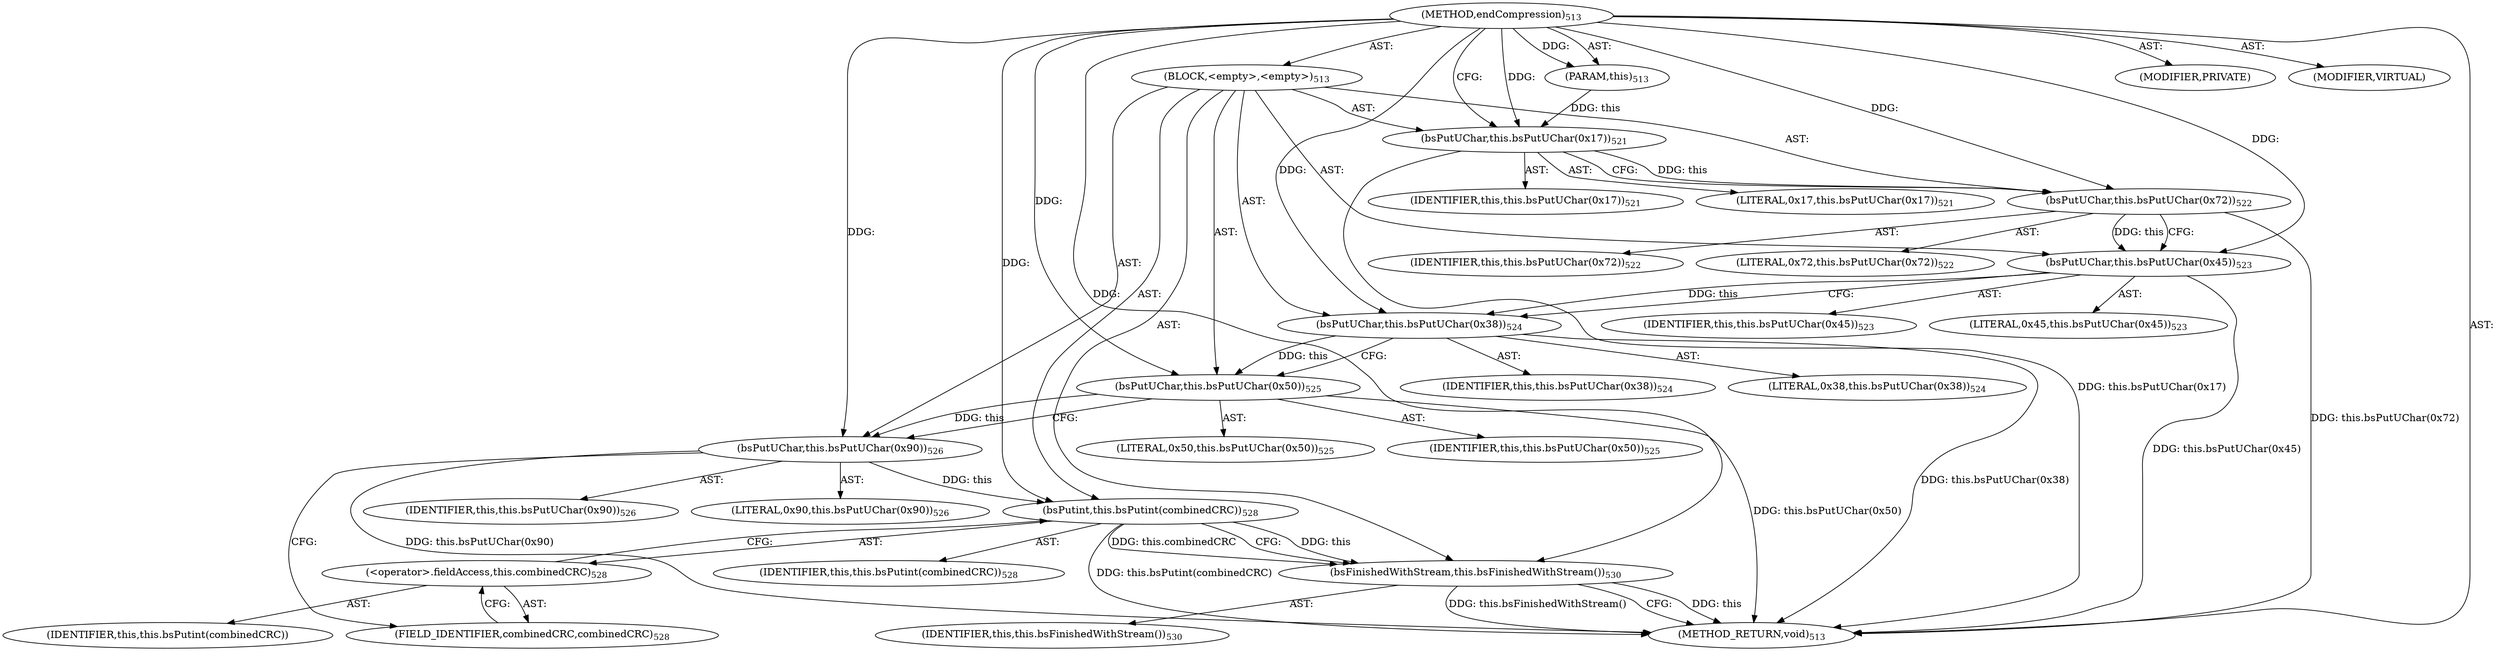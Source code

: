 digraph "endCompression" {  
"111669149709" [label = <(METHOD,endCompression)<SUB>513</SUB>> ]
"115964116998" [label = <(PARAM,this)<SUB>513</SUB>> ]
"25769803836" [label = <(BLOCK,&lt;empty&gt;,&lt;empty&gt;)<SUB>513</SUB>> ]
"30064771579" [label = <(bsPutUChar,this.bsPutUChar(0x17))<SUB>521</SUB>> ]
"68719476758" [label = <(IDENTIFIER,this,this.bsPutUChar(0x17))<SUB>521</SUB>> ]
"90194313367" [label = <(LITERAL,0x17,this.bsPutUChar(0x17))<SUB>521</SUB>> ]
"30064771580" [label = <(bsPutUChar,this.bsPutUChar(0x72))<SUB>522</SUB>> ]
"68719476759" [label = <(IDENTIFIER,this,this.bsPutUChar(0x72))<SUB>522</SUB>> ]
"90194313368" [label = <(LITERAL,0x72,this.bsPutUChar(0x72))<SUB>522</SUB>> ]
"30064771581" [label = <(bsPutUChar,this.bsPutUChar(0x45))<SUB>523</SUB>> ]
"68719476760" [label = <(IDENTIFIER,this,this.bsPutUChar(0x45))<SUB>523</SUB>> ]
"90194313369" [label = <(LITERAL,0x45,this.bsPutUChar(0x45))<SUB>523</SUB>> ]
"30064771582" [label = <(bsPutUChar,this.bsPutUChar(0x38))<SUB>524</SUB>> ]
"68719476761" [label = <(IDENTIFIER,this,this.bsPutUChar(0x38))<SUB>524</SUB>> ]
"90194313370" [label = <(LITERAL,0x38,this.bsPutUChar(0x38))<SUB>524</SUB>> ]
"30064771583" [label = <(bsPutUChar,this.bsPutUChar(0x50))<SUB>525</SUB>> ]
"68719476762" [label = <(IDENTIFIER,this,this.bsPutUChar(0x50))<SUB>525</SUB>> ]
"90194313371" [label = <(LITERAL,0x50,this.bsPutUChar(0x50))<SUB>525</SUB>> ]
"30064771584" [label = <(bsPutUChar,this.bsPutUChar(0x90))<SUB>526</SUB>> ]
"68719476763" [label = <(IDENTIFIER,this,this.bsPutUChar(0x90))<SUB>526</SUB>> ]
"90194313372" [label = <(LITERAL,0x90,this.bsPutUChar(0x90))<SUB>526</SUB>> ]
"30064771585" [label = <(bsPutint,this.bsPutint(combinedCRC))<SUB>528</SUB>> ]
"68719476764" [label = <(IDENTIFIER,this,this.bsPutint(combinedCRC))<SUB>528</SUB>> ]
"30064771586" [label = <(&lt;operator&gt;.fieldAccess,this.combinedCRC)<SUB>528</SUB>> ]
"68719477168" [label = <(IDENTIFIER,this,this.bsPutint(combinedCRC))> ]
"55834574963" [label = <(FIELD_IDENTIFIER,combinedCRC,combinedCRC)<SUB>528</SUB>> ]
"30064771587" [label = <(bsFinishedWithStream,this.bsFinishedWithStream())<SUB>530</SUB>> ]
"68719476765" [label = <(IDENTIFIER,this,this.bsFinishedWithStream())<SUB>530</SUB>> ]
"133143986239" [label = <(MODIFIER,PRIVATE)> ]
"133143986240" [label = <(MODIFIER,VIRTUAL)> ]
"128849018893" [label = <(METHOD_RETURN,void)<SUB>513</SUB>> ]
  "111669149709" -> "115964116998"  [ label = "AST: "] 
  "111669149709" -> "25769803836"  [ label = "AST: "] 
  "111669149709" -> "133143986239"  [ label = "AST: "] 
  "111669149709" -> "133143986240"  [ label = "AST: "] 
  "111669149709" -> "128849018893"  [ label = "AST: "] 
  "25769803836" -> "30064771579"  [ label = "AST: "] 
  "25769803836" -> "30064771580"  [ label = "AST: "] 
  "25769803836" -> "30064771581"  [ label = "AST: "] 
  "25769803836" -> "30064771582"  [ label = "AST: "] 
  "25769803836" -> "30064771583"  [ label = "AST: "] 
  "25769803836" -> "30064771584"  [ label = "AST: "] 
  "25769803836" -> "30064771585"  [ label = "AST: "] 
  "25769803836" -> "30064771587"  [ label = "AST: "] 
  "30064771579" -> "68719476758"  [ label = "AST: "] 
  "30064771579" -> "90194313367"  [ label = "AST: "] 
  "30064771580" -> "68719476759"  [ label = "AST: "] 
  "30064771580" -> "90194313368"  [ label = "AST: "] 
  "30064771581" -> "68719476760"  [ label = "AST: "] 
  "30064771581" -> "90194313369"  [ label = "AST: "] 
  "30064771582" -> "68719476761"  [ label = "AST: "] 
  "30064771582" -> "90194313370"  [ label = "AST: "] 
  "30064771583" -> "68719476762"  [ label = "AST: "] 
  "30064771583" -> "90194313371"  [ label = "AST: "] 
  "30064771584" -> "68719476763"  [ label = "AST: "] 
  "30064771584" -> "90194313372"  [ label = "AST: "] 
  "30064771585" -> "68719476764"  [ label = "AST: "] 
  "30064771585" -> "30064771586"  [ label = "AST: "] 
  "30064771586" -> "68719477168"  [ label = "AST: "] 
  "30064771586" -> "55834574963"  [ label = "AST: "] 
  "30064771587" -> "68719476765"  [ label = "AST: "] 
  "30064771579" -> "30064771580"  [ label = "CFG: "] 
  "30064771580" -> "30064771581"  [ label = "CFG: "] 
  "30064771581" -> "30064771582"  [ label = "CFG: "] 
  "30064771582" -> "30064771583"  [ label = "CFG: "] 
  "30064771583" -> "30064771584"  [ label = "CFG: "] 
  "30064771584" -> "55834574963"  [ label = "CFG: "] 
  "30064771585" -> "30064771587"  [ label = "CFG: "] 
  "30064771587" -> "128849018893"  [ label = "CFG: "] 
  "30064771586" -> "30064771585"  [ label = "CFG: "] 
  "55834574963" -> "30064771586"  [ label = "CFG: "] 
  "111669149709" -> "30064771579"  [ label = "CFG: "] 
  "30064771579" -> "128849018893"  [ label = "DDG: this.bsPutUChar(0x17)"] 
  "30064771580" -> "128849018893"  [ label = "DDG: this.bsPutUChar(0x72)"] 
  "30064771581" -> "128849018893"  [ label = "DDG: this.bsPutUChar(0x45)"] 
  "30064771582" -> "128849018893"  [ label = "DDG: this.bsPutUChar(0x38)"] 
  "30064771583" -> "128849018893"  [ label = "DDG: this.bsPutUChar(0x50)"] 
  "30064771584" -> "128849018893"  [ label = "DDG: this.bsPutUChar(0x90)"] 
  "30064771585" -> "128849018893"  [ label = "DDG: this.bsPutint(combinedCRC)"] 
  "30064771587" -> "128849018893"  [ label = "DDG: this"] 
  "30064771587" -> "128849018893"  [ label = "DDG: this.bsFinishedWithStream()"] 
  "111669149709" -> "115964116998"  [ label = "DDG: "] 
  "115964116998" -> "30064771579"  [ label = "DDG: this"] 
  "111669149709" -> "30064771579"  [ label = "DDG: "] 
  "30064771579" -> "30064771580"  [ label = "DDG: this"] 
  "111669149709" -> "30064771580"  [ label = "DDG: "] 
  "30064771580" -> "30064771581"  [ label = "DDG: this"] 
  "111669149709" -> "30064771581"  [ label = "DDG: "] 
  "30064771581" -> "30064771582"  [ label = "DDG: this"] 
  "111669149709" -> "30064771582"  [ label = "DDG: "] 
  "30064771582" -> "30064771583"  [ label = "DDG: this"] 
  "111669149709" -> "30064771583"  [ label = "DDG: "] 
  "30064771583" -> "30064771584"  [ label = "DDG: this"] 
  "111669149709" -> "30064771584"  [ label = "DDG: "] 
  "30064771584" -> "30064771585"  [ label = "DDG: this"] 
  "111669149709" -> "30064771585"  [ label = "DDG: "] 
  "30064771585" -> "30064771587"  [ label = "DDG: this"] 
  "30064771585" -> "30064771587"  [ label = "DDG: this.combinedCRC"] 
  "111669149709" -> "30064771587"  [ label = "DDG: "] 
}
